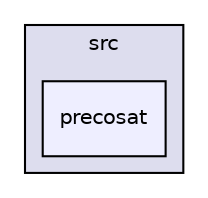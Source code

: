 digraph "src/precosat" {
  compound=true
  node [ fontsize="10", fontname="Helvetica"];
  edge [ labelfontsize="10", labelfontname="Helvetica"];
  subgraph clusterdir_68267d1309a1af8e8297ef4c3efbcdba {
    graph [ bgcolor="#ddddee", pencolor="black", label="src" fontname="Helvetica", fontsize="10", URL="dir_68267d1309a1af8e8297ef4c3efbcdba.html"]
  dir_69e90594a788f98104874fc223099bb1 [shape=box, label="precosat", style="filled", fillcolor="#eeeeff", pencolor="black", URL="dir_69e90594a788f98104874fc223099bb1.html"];
  }
}
